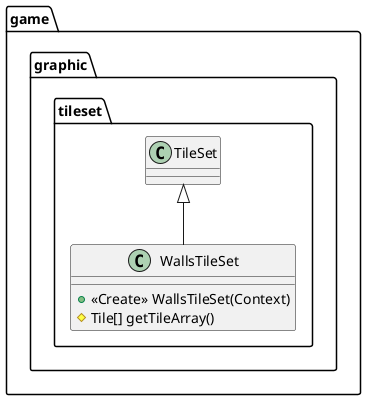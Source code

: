 @startuml
class game.graphic.tileset.WallsTileSet {
+ <<Create>> WallsTileSet(Context)
# Tile[] getTileArray()
}



game.graphic.tileset.TileSet <|-- game.graphic.tileset.WallsTileSet
@enduml